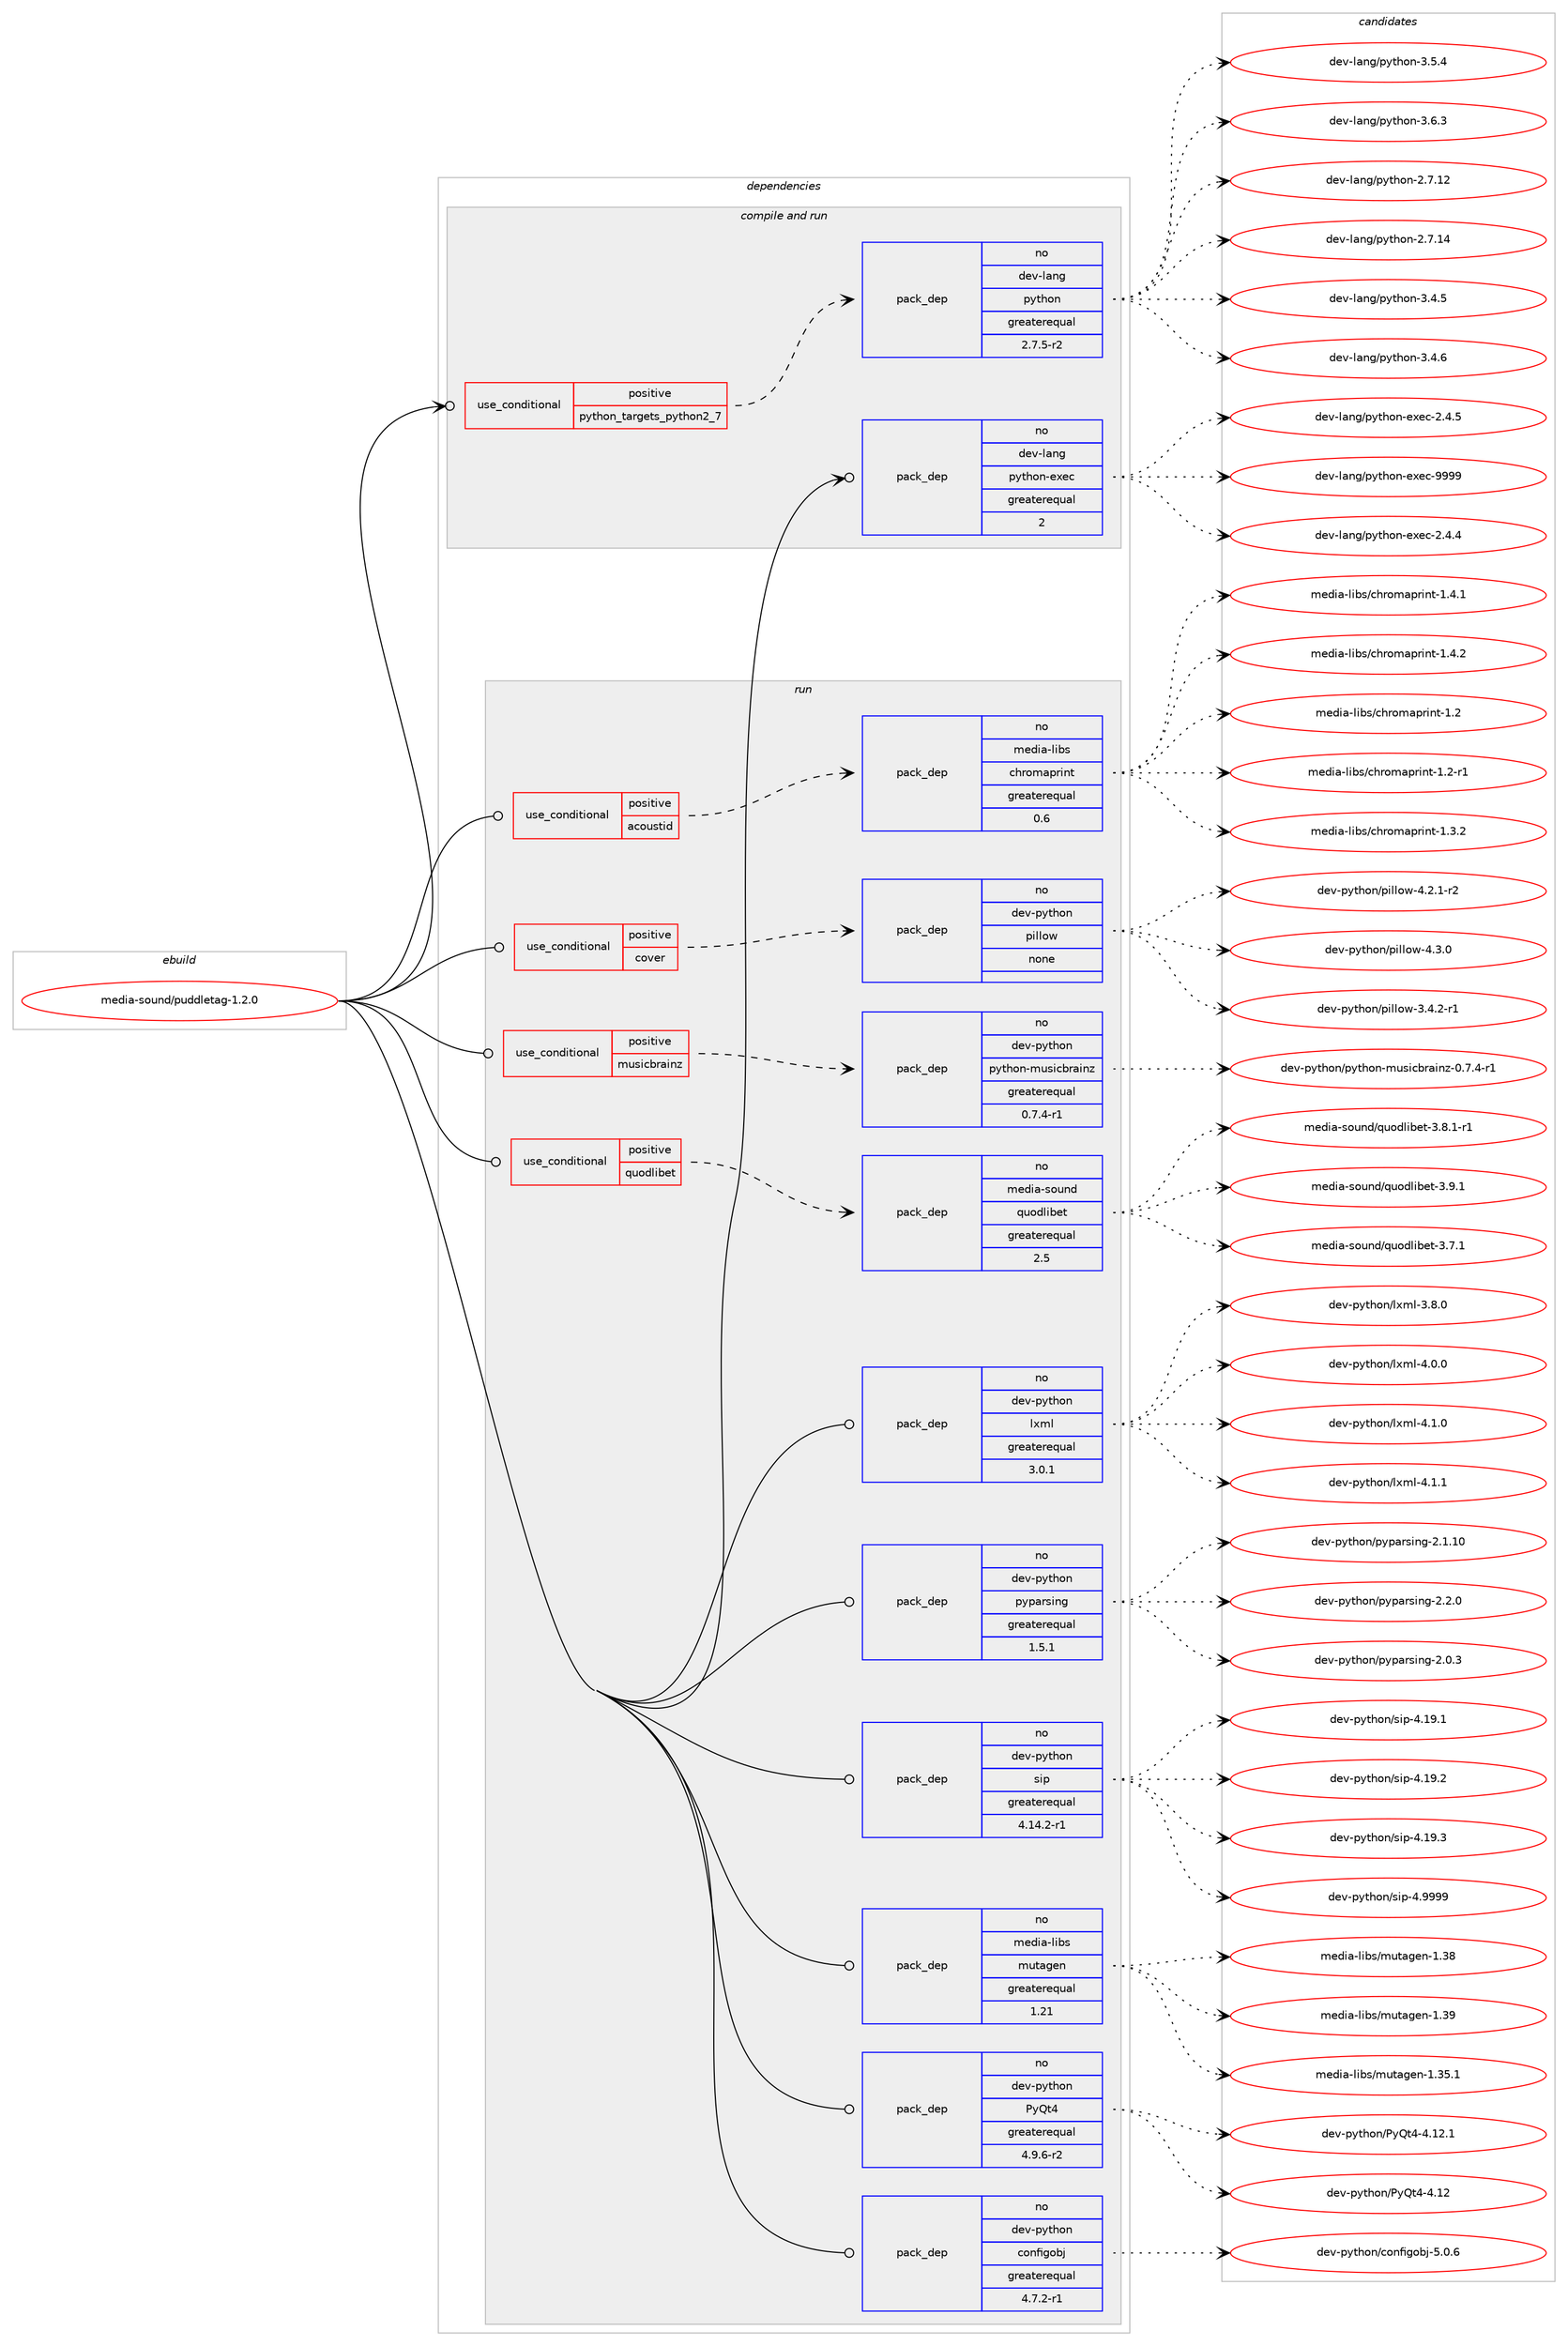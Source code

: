 digraph prolog {

# *************
# Graph options
# *************

newrank=true;
concentrate=true;
compound=true;
graph [rankdir=LR,fontname=Helvetica,fontsize=10,ranksep=1.5];#, ranksep=2.5, nodesep=0.2];
edge  [arrowhead=vee];
node  [fontname=Helvetica,fontsize=10];

# **********
# The ebuild
# **********

subgraph cluster_leftcol {
color=gray;
rank=same;
label=<<i>ebuild</i>>;
id [label="media-sound/puddletag-1.2.0", color=red, width=4, href="../media-sound/puddletag-1.2.0.svg"];
}

# ****************
# The dependencies
# ****************

subgraph cluster_midcol {
color=gray;
label=<<i>dependencies</i>>;
subgraph cluster_compile {
fillcolor="#eeeeee";
style=filled;
label=<<i>compile</i>>;
}
subgraph cluster_compileandrun {
fillcolor="#eeeeee";
style=filled;
label=<<i>compile and run</i>>;
subgraph cond94465 {
dependency385177 [label=<<TABLE BORDER="0" CELLBORDER="1" CELLSPACING="0" CELLPADDING="4"><TR><TD ROWSPAN="3" CELLPADDING="10">use_conditional</TD></TR><TR><TD>positive</TD></TR><TR><TD>python_targets_python2_7</TD></TR></TABLE>>, shape=none, color=red];
subgraph pack284485 {
dependency385178 [label=<<TABLE BORDER="0" CELLBORDER="1" CELLSPACING="0" CELLPADDING="4" WIDTH="220"><TR><TD ROWSPAN="6" CELLPADDING="30">pack_dep</TD></TR><TR><TD WIDTH="110">no</TD></TR><TR><TD>dev-lang</TD></TR><TR><TD>python</TD></TR><TR><TD>greaterequal</TD></TR><TR><TD>2.7.5-r2</TD></TR></TABLE>>, shape=none, color=blue];
}
dependency385177:e -> dependency385178:w [weight=20,style="dashed",arrowhead="vee"];
}
id:e -> dependency385177:w [weight=20,style="solid",arrowhead="odotvee"];
subgraph pack284486 {
dependency385179 [label=<<TABLE BORDER="0" CELLBORDER="1" CELLSPACING="0" CELLPADDING="4" WIDTH="220"><TR><TD ROWSPAN="6" CELLPADDING="30">pack_dep</TD></TR><TR><TD WIDTH="110">no</TD></TR><TR><TD>dev-lang</TD></TR><TR><TD>python-exec</TD></TR><TR><TD>greaterequal</TD></TR><TR><TD>2</TD></TR></TABLE>>, shape=none, color=blue];
}
id:e -> dependency385179:w [weight=20,style="solid",arrowhead="odotvee"];
}
subgraph cluster_run {
fillcolor="#eeeeee";
style=filled;
label=<<i>run</i>>;
subgraph cond94466 {
dependency385180 [label=<<TABLE BORDER="0" CELLBORDER="1" CELLSPACING="0" CELLPADDING="4"><TR><TD ROWSPAN="3" CELLPADDING="10">use_conditional</TD></TR><TR><TD>positive</TD></TR><TR><TD>acoustid</TD></TR></TABLE>>, shape=none, color=red];
subgraph pack284487 {
dependency385181 [label=<<TABLE BORDER="0" CELLBORDER="1" CELLSPACING="0" CELLPADDING="4" WIDTH="220"><TR><TD ROWSPAN="6" CELLPADDING="30">pack_dep</TD></TR><TR><TD WIDTH="110">no</TD></TR><TR><TD>media-libs</TD></TR><TR><TD>chromaprint</TD></TR><TR><TD>greaterequal</TD></TR><TR><TD>0.6</TD></TR></TABLE>>, shape=none, color=blue];
}
dependency385180:e -> dependency385181:w [weight=20,style="dashed",arrowhead="vee"];
}
id:e -> dependency385180:w [weight=20,style="solid",arrowhead="odot"];
subgraph cond94467 {
dependency385182 [label=<<TABLE BORDER="0" CELLBORDER="1" CELLSPACING="0" CELLPADDING="4"><TR><TD ROWSPAN="3" CELLPADDING="10">use_conditional</TD></TR><TR><TD>positive</TD></TR><TR><TD>cover</TD></TR></TABLE>>, shape=none, color=red];
subgraph pack284488 {
dependency385183 [label=<<TABLE BORDER="0" CELLBORDER="1" CELLSPACING="0" CELLPADDING="4" WIDTH="220"><TR><TD ROWSPAN="6" CELLPADDING="30">pack_dep</TD></TR><TR><TD WIDTH="110">no</TD></TR><TR><TD>dev-python</TD></TR><TR><TD>pillow</TD></TR><TR><TD>none</TD></TR><TR><TD></TD></TR></TABLE>>, shape=none, color=blue];
}
dependency385182:e -> dependency385183:w [weight=20,style="dashed",arrowhead="vee"];
}
id:e -> dependency385182:w [weight=20,style="solid",arrowhead="odot"];
subgraph cond94468 {
dependency385184 [label=<<TABLE BORDER="0" CELLBORDER="1" CELLSPACING="0" CELLPADDING="4"><TR><TD ROWSPAN="3" CELLPADDING="10">use_conditional</TD></TR><TR><TD>positive</TD></TR><TR><TD>musicbrainz</TD></TR></TABLE>>, shape=none, color=red];
subgraph pack284489 {
dependency385185 [label=<<TABLE BORDER="0" CELLBORDER="1" CELLSPACING="0" CELLPADDING="4" WIDTH="220"><TR><TD ROWSPAN="6" CELLPADDING="30">pack_dep</TD></TR><TR><TD WIDTH="110">no</TD></TR><TR><TD>dev-python</TD></TR><TR><TD>python-musicbrainz</TD></TR><TR><TD>greaterequal</TD></TR><TR><TD>0.7.4-r1</TD></TR></TABLE>>, shape=none, color=blue];
}
dependency385184:e -> dependency385185:w [weight=20,style="dashed",arrowhead="vee"];
}
id:e -> dependency385184:w [weight=20,style="solid",arrowhead="odot"];
subgraph cond94469 {
dependency385186 [label=<<TABLE BORDER="0" CELLBORDER="1" CELLSPACING="0" CELLPADDING="4"><TR><TD ROWSPAN="3" CELLPADDING="10">use_conditional</TD></TR><TR><TD>positive</TD></TR><TR><TD>quodlibet</TD></TR></TABLE>>, shape=none, color=red];
subgraph pack284490 {
dependency385187 [label=<<TABLE BORDER="0" CELLBORDER="1" CELLSPACING="0" CELLPADDING="4" WIDTH="220"><TR><TD ROWSPAN="6" CELLPADDING="30">pack_dep</TD></TR><TR><TD WIDTH="110">no</TD></TR><TR><TD>media-sound</TD></TR><TR><TD>quodlibet</TD></TR><TR><TD>greaterequal</TD></TR><TR><TD>2.5</TD></TR></TABLE>>, shape=none, color=blue];
}
dependency385186:e -> dependency385187:w [weight=20,style="dashed",arrowhead="vee"];
}
id:e -> dependency385186:w [weight=20,style="solid",arrowhead="odot"];
subgraph pack284491 {
dependency385188 [label=<<TABLE BORDER="0" CELLBORDER="1" CELLSPACING="0" CELLPADDING="4" WIDTH="220"><TR><TD ROWSPAN="6" CELLPADDING="30">pack_dep</TD></TR><TR><TD WIDTH="110">no</TD></TR><TR><TD>dev-python</TD></TR><TR><TD>PyQt4</TD></TR><TR><TD>greaterequal</TD></TR><TR><TD>4.9.6-r2</TD></TR></TABLE>>, shape=none, color=blue];
}
id:e -> dependency385188:w [weight=20,style="solid",arrowhead="odot"];
subgraph pack284492 {
dependency385189 [label=<<TABLE BORDER="0" CELLBORDER="1" CELLSPACING="0" CELLPADDING="4" WIDTH="220"><TR><TD ROWSPAN="6" CELLPADDING="30">pack_dep</TD></TR><TR><TD WIDTH="110">no</TD></TR><TR><TD>dev-python</TD></TR><TR><TD>configobj</TD></TR><TR><TD>greaterequal</TD></TR><TR><TD>4.7.2-r1</TD></TR></TABLE>>, shape=none, color=blue];
}
id:e -> dependency385189:w [weight=20,style="solid",arrowhead="odot"];
subgraph pack284493 {
dependency385190 [label=<<TABLE BORDER="0" CELLBORDER="1" CELLSPACING="0" CELLPADDING="4" WIDTH="220"><TR><TD ROWSPAN="6" CELLPADDING="30">pack_dep</TD></TR><TR><TD WIDTH="110">no</TD></TR><TR><TD>dev-python</TD></TR><TR><TD>lxml</TD></TR><TR><TD>greaterequal</TD></TR><TR><TD>3.0.1</TD></TR></TABLE>>, shape=none, color=blue];
}
id:e -> dependency385190:w [weight=20,style="solid",arrowhead="odot"];
subgraph pack284494 {
dependency385191 [label=<<TABLE BORDER="0" CELLBORDER="1" CELLSPACING="0" CELLPADDING="4" WIDTH="220"><TR><TD ROWSPAN="6" CELLPADDING="30">pack_dep</TD></TR><TR><TD WIDTH="110">no</TD></TR><TR><TD>dev-python</TD></TR><TR><TD>pyparsing</TD></TR><TR><TD>greaterequal</TD></TR><TR><TD>1.5.1</TD></TR></TABLE>>, shape=none, color=blue];
}
id:e -> dependency385191:w [weight=20,style="solid",arrowhead="odot"];
subgraph pack284495 {
dependency385192 [label=<<TABLE BORDER="0" CELLBORDER="1" CELLSPACING="0" CELLPADDING="4" WIDTH="220"><TR><TD ROWSPAN="6" CELLPADDING="30">pack_dep</TD></TR><TR><TD WIDTH="110">no</TD></TR><TR><TD>dev-python</TD></TR><TR><TD>sip</TD></TR><TR><TD>greaterequal</TD></TR><TR><TD>4.14.2-r1</TD></TR></TABLE>>, shape=none, color=blue];
}
id:e -> dependency385192:w [weight=20,style="solid",arrowhead="odot"];
subgraph pack284496 {
dependency385193 [label=<<TABLE BORDER="0" CELLBORDER="1" CELLSPACING="0" CELLPADDING="4" WIDTH="220"><TR><TD ROWSPAN="6" CELLPADDING="30">pack_dep</TD></TR><TR><TD WIDTH="110">no</TD></TR><TR><TD>media-libs</TD></TR><TR><TD>mutagen</TD></TR><TR><TD>greaterequal</TD></TR><TR><TD>1.21</TD></TR></TABLE>>, shape=none, color=blue];
}
id:e -> dependency385193:w [weight=20,style="solid",arrowhead="odot"];
}
}

# **************
# The candidates
# **************

subgraph cluster_choices {
rank=same;
color=gray;
label=<<i>candidates</i>>;

subgraph choice284485 {
color=black;
nodesep=1;
choice10010111845108971101034711212111610411111045504655464950 [label="dev-lang/python-2.7.12", color=red, width=4,href="../dev-lang/python-2.7.12.svg"];
choice10010111845108971101034711212111610411111045504655464952 [label="dev-lang/python-2.7.14", color=red, width=4,href="../dev-lang/python-2.7.14.svg"];
choice100101118451089711010347112121116104111110455146524653 [label="dev-lang/python-3.4.5", color=red, width=4,href="../dev-lang/python-3.4.5.svg"];
choice100101118451089711010347112121116104111110455146524654 [label="dev-lang/python-3.4.6", color=red, width=4,href="../dev-lang/python-3.4.6.svg"];
choice100101118451089711010347112121116104111110455146534652 [label="dev-lang/python-3.5.4", color=red, width=4,href="../dev-lang/python-3.5.4.svg"];
choice100101118451089711010347112121116104111110455146544651 [label="dev-lang/python-3.6.3", color=red, width=4,href="../dev-lang/python-3.6.3.svg"];
dependency385178:e -> choice10010111845108971101034711212111610411111045504655464950:w [style=dotted,weight="100"];
dependency385178:e -> choice10010111845108971101034711212111610411111045504655464952:w [style=dotted,weight="100"];
dependency385178:e -> choice100101118451089711010347112121116104111110455146524653:w [style=dotted,weight="100"];
dependency385178:e -> choice100101118451089711010347112121116104111110455146524654:w [style=dotted,weight="100"];
dependency385178:e -> choice100101118451089711010347112121116104111110455146534652:w [style=dotted,weight="100"];
dependency385178:e -> choice100101118451089711010347112121116104111110455146544651:w [style=dotted,weight="100"];
}
subgraph choice284486 {
color=black;
nodesep=1;
choice1001011184510897110103471121211161041111104510112010199455046524652 [label="dev-lang/python-exec-2.4.4", color=red, width=4,href="../dev-lang/python-exec-2.4.4.svg"];
choice1001011184510897110103471121211161041111104510112010199455046524653 [label="dev-lang/python-exec-2.4.5", color=red, width=4,href="../dev-lang/python-exec-2.4.5.svg"];
choice10010111845108971101034711212111610411111045101120101994557575757 [label="dev-lang/python-exec-9999", color=red, width=4,href="../dev-lang/python-exec-9999.svg"];
dependency385179:e -> choice1001011184510897110103471121211161041111104510112010199455046524652:w [style=dotted,weight="100"];
dependency385179:e -> choice1001011184510897110103471121211161041111104510112010199455046524653:w [style=dotted,weight="100"];
dependency385179:e -> choice10010111845108971101034711212111610411111045101120101994557575757:w [style=dotted,weight="100"];
}
subgraph choice284487 {
color=black;
nodesep=1;
choice10910110010597451081059811547991041141111099711211410511011645494650 [label="media-libs/chromaprint-1.2", color=red, width=4,href="../media-libs/chromaprint-1.2.svg"];
choice109101100105974510810598115479910411411110997112114105110116454946504511449 [label="media-libs/chromaprint-1.2-r1", color=red, width=4,href="../media-libs/chromaprint-1.2-r1.svg"];
choice109101100105974510810598115479910411411110997112114105110116454946514650 [label="media-libs/chromaprint-1.3.2", color=red, width=4,href="../media-libs/chromaprint-1.3.2.svg"];
choice109101100105974510810598115479910411411110997112114105110116454946524649 [label="media-libs/chromaprint-1.4.1", color=red, width=4,href="../media-libs/chromaprint-1.4.1.svg"];
choice109101100105974510810598115479910411411110997112114105110116454946524650 [label="media-libs/chromaprint-1.4.2", color=red, width=4,href="../media-libs/chromaprint-1.4.2.svg"];
dependency385181:e -> choice10910110010597451081059811547991041141111099711211410511011645494650:w [style=dotted,weight="100"];
dependency385181:e -> choice109101100105974510810598115479910411411110997112114105110116454946504511449:w [style=dotted,weight="100"];
dependency385181:e -> choice109101100105974510810598115479910411411110997112114105110116454946514650:w [style=dotted,weight="100"];
dependency385181:e -> choice109101100105974510810598115479910411411110997112114105110116454946524649:w [style=dotted,weight="100"];
dependency385181:e -> choice109101100105974510810598115479910411411110997112114105110116454946524650:w [style=dotted,weight="100"];
}
subgraph choice284488 {
color=black;
nodesep=1;
choice10010111845112121116104111110471121051081081111194551465246504511449 [label="dev-python/pillow-3.4.2-r1", color=red, width=4,href="../dev-python/pillow-3.4.2-r1.svg"];
choice10010111845112121116104111110471121051081081111194552465046494511450 [label="dev-python/pillow-4.2.1-r2", color=red, width=4,href="../dev-python/pillow-4.2.1-r2.svg"];
choice1001011184511212111610411111047112105108108111119455246514648 [label="dev-python/pillow-4.3.0", color=red, width=4,href="../dev-python/pillow-4.3.0.svg"];
dependency385183:e -> choice10010111845112121116104111110471121051081081111194551465246504511449:w [style=dotted,weight="100"];
dependency385183:e -> choice10010111845112121116104111110471121051081081111194552465046494511450:w [style=dotted,weight="100"];
dependency385183:e -> choice1001011184511212111610411111047112105108108111119455246514648:w [style=dotted,weight="100"];
}
subgraph choice284489 {
color=black;
nodesep=1;
choice1001011184511212111610411111047112121116104111110451091171151059998114971051101224548465546524511449 [label="dev-python/python-musicbrainz-0.7.4-r1", color=red, width=4,href="../dev-python/python-musicbrainz-0.7.4-r1.svg"];
dependency385185:e -> choice1001011184511212111610411111047112121116104111110451091171151059998114971051101224548465546524511449:w [style=dotted,weight="100"];
}
subgraph choice284490 {
color=black;
nodesep=1;
choice10910110010597451151111171101004711311711110010810598101116455146554649 [label="media-sound/quodlibet-3.7.1", color=red, width=4,href="../media-sound/quodlibet-3.7.1.svg"];
choice109101100105974511511111711010047113117111100108105981011164551465646494511449 [label="media-sound/quodlibet-3.8.1-r1", color=red, width=4,href="../media-sound/quodlibet-3.8.1-r1.svg"];
choice10910110010597451151111171101004711311711110010810598101116455146574649 [label="media-sound/quodlibet-3.9.1", color=red, width=4,href="../media-sound/quodlibet-3.9.1.svg"];
dependency385187:e -> choice10910110010597451151111171101004711311711110010810598101116455146554649:w [style=dotted,weight="100"];
dependency385187:e -> choice109101100105974511511111711010047113117111100108105981011164551465646494511449:w [style=dotted,weight="100"];
dependency385187:e -> choice10910110010597451151111171101004711311711110010810598101116455146574649:w [style=dotted,weight="100"];
}
subgraph choice284491 {
color=black;
nodesep=1;
choice10010111845112121116104111110478012181116524552464950 [label="dev-python/PyQt4-4.12", color=red, width=4,href="../dev-python/PyQt4-4.12.svg"];
choice100101118451121211161041111104780121811165245524649504649 [label="dev-python/PyQt4-4.12.1", color=red, width=4,href="../dev-python/PyQt4-4.12.1.svg"];
dependency385188:e -> choice10010111845112121116104111110478012181116524552464950:w [style=dotted,weight="100"];
dependency385188:e -> choice100101118451121211161041111104780121811165245524649504649:w [style=dotted,weight="100"];
}
subgraph choice284492 {
color=black;
nodesep=1;
choice10010111845112121116104111110479911111010210510311198106455346484654 [label="dev-python/configobj-5.0.6", color=red, width=4,href="../dev-python/configobj-5.0.6.svg"];
dependency385189:e -> choice10010111845112121116104111110479911111010210510311198106455346484654:w [style=dotted,weight="100"];
}
subgraph choice284493 {
color=black;
nodesep=1;
choice1001011184511212111610411111047108120109108455146564648 [label="dev-python/lxml-3.8.0", color=red, width=4,href="../dev-python/lxml-3.8.0.svg"];
choice1001011184511212111610411111047108120109108455246484648 [label="dev-python/lxml-4.0.0", color=red, width=4,href="../dev-python/lxml-4.0.0.svg"];
choice1001011184511212111610411111047108120109108455246494648 [label="dev-python/lxml-4.1.0", color=red, width=4,href="../dev-python/lxml-4.1.0.svg"];
choice1001011184511212111610411111047108120109108455246494649 [label="dev-python/lxml-4.1.1", color=red, width=4,href="../dev-python/lxml-4.1.1.svg"];
dependency385190:e -> choice1001011184511212111610411111047108120109108455146564648:w [style=dotted,weight="100"];
dependency385190:e -> choice1001011184511212111610411111047108120109108455246484648:w [style=dotted,weight="100"];
dependency385190:e -> choice1001011184511212111610411111047108120109108455246494648:w [style=dotted,weight="100"];
dependency385190:e -> choice1001011184511212111610411111047108120109108455246494649:w [style=dotted,weight="100"];
}
subgraph choice284494 {
color=black;
nodesep=1;
choice100101118451121211161041111104711212111297114115105110103455046484651 [label="dev-python/pyparsing-2.0.3", color=red, width=4,href="../dev-python/pyparsing-2.0.3.svg"];
choice10010111845112121116104111110471121211129711411510511010345504649464948 [label="dev-python/pyparsing-2.1.10", color=red, width=4,href="../dev-python/pyparsing-2.1.10.svg"];
choice100101118451121211161041111104711212111297114115105110103455046504648 [label="dev-python/pyparsing-2.2.0", color=red, width=4,href="../dev-python/pyparsing-2.2.0.svg"];
dependency385191:e -> choice100101118451121211161041111104711212111297114115105110103455046484651:w [style=dotted,weight="100"];
dependency385191:e -> choice10010111845112121116104111110471121211129711411510511010345504649464948:w [style=dotted,weight="100"];
dependency385191:e -> choice100101118451121211161041111104711212111297114115105110103455046504648:w [style=dotted,weight="100"];
}
subgraph choice284495 {
color=black;
nodesep=1;
choice100101118451121211161041111104711510511245524649574649 [label="dev-python/sip-4.19.1", color=red, width=4,href="../dev-python/sip-4.19.1.svg"];
choice100101118451121211161041111104711510511245524649574650 [label="dev-python/sip-4.19.2", color=red, width=4,href="../dev-python/sip-4.19.2.svg"];
choice100101118451121211161041111104711510511245524649574651 [label="dev-python/sip-4.19.3", color=red, width=4,href="../dev-python/sip-4.19.3.svg"];
choice100101118451121211161041111104711510511245524657575757 [label="dev-python/sip-4.9999", color=red, width=4,href="../dev-python/sip-4.9999.svg"];
dependency385192:e -> choice100101118451121211161041111104711510511245524649574649:w [style=dotted,weight="100"];
dependency385192:e -> choice100101118451121211161041111104711510511245524649574650:w [style=dotted,weight="100"];
dependency385192:e -> choice100101118451121211161041111104711510511245524649574651:w [style=dotted,weight="100"];
dependency385192:e -> choice100101118451121211161041111104711510511245524657575757:w [style=dotted,weight="100"];
}
subgraph choice284496 {
color=black;
nodesep=1;
choice109101100105974510810598115471091171169710310111045494651534649 [label="media-libs/mutagen-1.35.1", color=red, width=4,href="../media-libs/mutagen-1.35.1.svg"];
choice10910110010597451081059811547109117116971031011104549465156 [label="media-libs/mutagen-1.38", color=red, width=4,href="../media-libs/mutagen-1.38.svg"];
choice10910110010597451081059811547109117116971031011104549465157 [label="media-libs/mutagen-1.39", color=red, width=4,href="../media-libs/mutagen-1.39.svg"];
dependency385193:e -> choice109101100105974510810598115471091171169710310111045494651534649:w [style=dotted,weight="100"];
dependency385193:e -> choice10910110010597451081059811547109117116971031011104549465156:w [style=dotted,weight="100"];
dependency385193:e -> choice10910110010597451081059811547109117116971031011104549465157:w [style=dotted,weight="100"];
}
}

}
